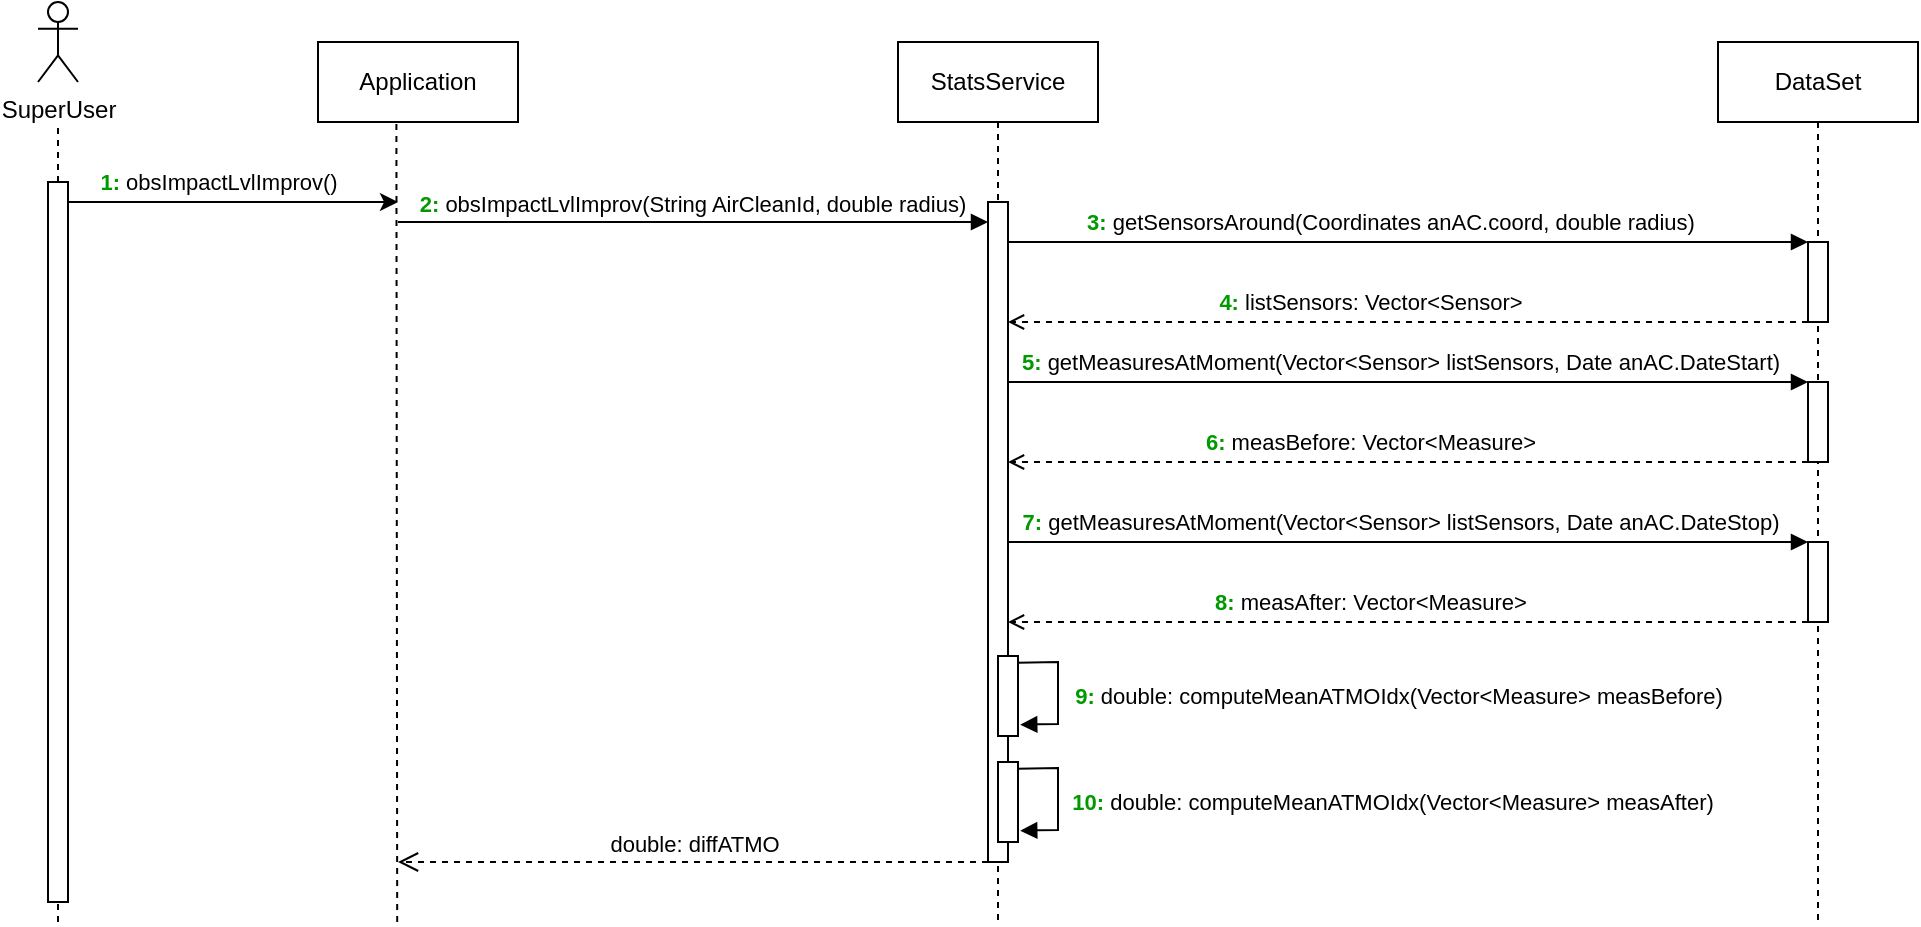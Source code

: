 <mxfile version="21.2.9" type="github">
  <diagram name="Page-1" id="I7RDIdogmaN5I8TK1vOo">
    <mxGraphModel dx="502" dy="763" grid="1" gridSize="10" guides="1" tooltips="1" connect="1" arrows="1" fold="1" page="1" pageScale="1" pageWidth="1169" pageHeight="827" math="0" shadow="0">
      <root>
        <mxCell id="0" />
        <mxCell id="1" parent="0" />
        <mxCell id="bnaxQuVBlEbO6aS_ppuL-73" value="StatsService" style="shape=umlLifeline;perimeter=lifelinePerimeter;whiteSpace=wrap;html=1;container=0;dropTarget=0;collapsible=0;recursiveResize=0;outlineConnect=0;portConstraint=eastwest;newEdgeStyle={&quot;edgeStyle&quot;:&quot;elbowEdgeStyle&quot;,&quot;elbow&quot;:&quot;vertical&quot;,&quot;curved&quot;:0,&quot;rounded&quot;:0};" parent="1" vertex="1">
          <mxGeometry x="510" y="40" width="100" height="440" as="geometry" />
        </mxCell>
        <mxCell id="bnaxQuVBlEbO6aS_ppuL-74" value="" style="html=1;points=[];perimeter=orthogonalPerimeter;outlineConnect=0;targetShapes=umlLifeline;portConstraint=eastwest;newEdgeStyle={&quot;edgeStyle&quot;:&quot;elbowEdgeStyle&quot;,&quot;elbow&quot;:&quot;vertical&quot;,&quot;curved&quot;:0,&quot;rounded&quot;:0};" parent="bnaxQuVBlEbO6aS_ppuL-73" vertex="1">
          <mxGeometry x="45" y="80" width="10" height="330" as="geometry" />
        </mxCell>
        <mxCell id="bnaxQuVBlEbO6aS_ppuL-75" value="&lt;font color=&quot;#009900&quot; style=&quot;border-color: var(--border-color); caret-color: rgb(0, 153, 0);&quot;&gt;&lt;b&gt;2:&lt;/b&gt;&lt;/font&gt;&lt;font style=&quot;border-color: var(--border-color);&quot; color=&quot;#99ff99&quot;&gt;&amp;nbsp;&lt;/font&gt;obsImpactLvlImprov(String AirCleanId, double radius)" style="html=1;verticalAlign=bottom;endArrow=block;edgeStyle=elbowEdgeStyle;elbow=vertical;curved=0;rounded=0;" parent="1" target="bnaxQuVBlEbO6aS_ppuL-74" edge="1">
          <mxGeometry x="-0.004" relative="1" as="geometry">
            <mxPoint x="260" y="130" as="sourcePoint" />
            <Array as="points">
              <mxPoint x="280" y="130" />
            </Array>
            <mxPoint as="offset" />
          </mxGeometry>
        </mxCell>
        <mxCell id="bnaxQuVBlEbO6aS_ppuL-76" value="double: diffATMO" style="html=1;verticalAlign=bottom;endArrow=open;dashed=1;endSize=8;edgeStyle=elbowEdgeStyle;elbow=vertical;curved=0;rounded=0;" parent="1" source="bnaxQuVBlEbO6aS_ppuL-74" edge="1">
          <mxGeometry x="-0.003" relative="1" as="geometry">
            <mxPoint x="260" y="450" as="targetPoint" />
            <Array as="points">
              <mxPoint x="500" y="450" />
              <mxPoint x="520" y="460" />
              <mxPoint x="590" y="390" />
              <mxPoint x="500" y="350" />
              <mxPoint x="540" y="330" />
              <mxPoint x="400" y="290" />
            </Array>
            <mxPoint as="offset" />
          </mxGeometry>
        </mxCell>
        <mxCell id="bnaxQuVBlEbO6aS_ppuL-77" value="DataSet" style="shape=umlLifeline;perimeter=lifelinePerimeter;whiteSpace=wrap;html=1;container=0;dropTarget=0;collapsible=0;recursiveResize=0;outlineConnect=0;portConstraint=eastwest;newEdgeStyle={&quot;edgeStyle&quot;:&quot;elbowEdgeStyle&quot;,&quot;elbow&quot;:&quot;vertical&quot;,&quot;curved&quot;:0,&quot;rounded&quot;:0};" parent="1" vertex="1">
          <mxGeometry x="920" y="40" width="100" height="440" as="geometry" />
        </mxCell>
        <mxCell id="bnaxQuVBlEbO6aS_ppuL-79" value="" style="endArrow=none;dashed=1;html=1;rounded=0;entryX=0.392;entryY=0.988;entryDx=0;entryDy=0;entryPerimeter=0;" parent="1" target="dd82vBp2u2Hz8set7wCo-5" edge="1">
          <mxGeometry width="50" height="50" relative="1" as="geometry">
            <mxPoint x="259.6" y="480" as="sourcePoint" />
            <mxPoint x="259.6" y="109" as="targetPoint" />
          </mxGeometry>
        </mxCell>
        <mxCell id="bnaxQuVBlEbO6aS_ppuL-80" value="" style="html=1;points=[];perimeter=orthogonalPerimeter;outlineConnect=0;targetShapes=umlLifeline;portConstraint=eastwest;newEdgeStyle={&quot;edgeStyle&quot;:&quot;elbowEdgeStyle&quot;,&quot;elbow&quot;:&quot;vertical&quot;,&quot;curved&quot;:0,&quot;rounded&quot;:0};" parent="1" vertex="1">
          <mxGeometry x="965" y="140" width="10" height="40" as="geometry" />
        </mxCell>
        <mxCell id="bnaxQuVBlEbO6aS_ppuL-81" value="" style="html=1;points=[];perimeter=orthogonalPerimeter;outlineConnect=0;targetShapes=umlLifeline;portConstraint=eastwest;newEdgeStyle={&quot;edgeStyle&quot;:&quot;elbowEdgeStyle&quot;,&quot;elbow&quot;:&quot;vertical&quot;,&quot;curved&quot;:0,&quot;rounded&quot;:0};" parent="1" vertex="1">
          <mxGeometry x="965" y="210" width="10" height="40" as="geometry" />
        </mxCell>
        <mxCell id="bnaxQuVBlEbO6aS_ppuL-82" value="" style="endArrow=block;html=1;rounded=0;endFill=1;" parent="1" target="bnaxQuVBlEbO6aS_ppuL-80" edge="1">
          <mxGeometry width="50" height="50" relative="1" as="geometry">
            <mxPoint x="565" y="140" as="sourcePoint" />
            <mxPoint x="805" y="150" as="targetPoint" />
            <Array as="points">
              <mxPoint x="845" y="140" />
            </Array>
          </mxGeometry>
        </mxCell>
        <mxCell id="bnaxQuVBlEbO6aS_ppuL-83" value="&lt;font style=&quot;border-color: var(--border-color);&quot; color=&quot;#009900&quot;&gt;&lt;b style=&quot;border-color: var(--border-color);&quot;&gt;3:&lt;/b&gt;&lt;/font&gt;&lt;font style=&quot;border-color: var(--border-color);&quot; color=&quot;#99ff99&quot;&gt;&amp;nbsp;&lt;/font&gt;getSensorsAround(Coordinates anAC.coord, double radius)" style="edgeLabel;html=1;align=center;verticalAlign=middle;resizable=0;points=[];" parent="bnaxQuVBlEbO6aS_ppuL-82" vertex="1" connectable="0">
          <mxGeometry x="-0.412" y="2" relative="1" as="geometry">
            <mxPoint x="73" y="-8" as="offset" />
          </mxGeometry>
        </mxCell>
        <mxCell id="bnaxQuVBlEbO6aS_ppuL-84" value="" style="endArrow=open;html=1;rounded=0;endFill=0;dashed=1;" parent="1" source="bnaxQuVBlEbO6aS_ppuL-80" edge="1">
          <mxGeometry width="50" height="50" relative="1" as="geometry">
            <mxPoint x="665" y="225" as="sourcePoint" />
            <mxPoint x="565" y="180" as="targetPoint" />
            <Array as="points">
              <mxPoint x="725" y="180" />
            </Array>
          </mxGeometry>
        </mxCell>
        <mxCell id="bnaxQuVBlEbO6aS_ppuL-85" value="&lt;font style=&quot;border-color: var(--border-color);&quot; color=&quot;#009900&quot;&gt;&lt;b style=&quot;border-color: var(--border-color);&quot;&gt;4:&lt;/b&gt;&lt;/font&gt;&lt;font style=&quot;border-color: var(--border-color);&quot; color=&quot;#99ff99&quot;&gt;&amp;nbsp;&lt;/font&gt;listSensors: Vector&amp;lt;Sensor&amp;gt;" style="edgeLabel;html=1;align=center;verticalAlign=middle;resizable=0;points=[];" parent="bnaxQuVBlEbO6aS_ppuL-84" vertex="1" connectable="0">
          <mxGeometry x="0.279" y="1" relative="1" as="geometry">
            <mxPoint x="37" y="-11" as="offset" />
          </mxGeometry>
        </mxCell>
        <mxCell id="bnaxQuVBlEbO6aS_ppuL-86" value="" style="endArrow=block;html=1;rounded=0;endFill=1;" parent="1" target="bnaxQuVBlEbO6aS_ppuL-81" edge="1">
          <mxGeometry width="50" height="50" relative="1" as="geometry">
            <mxPoint x="565" y="210" as="sourcePoint" />
            <mxPoint x="870" y="210.0" as="targetPoint" />
            <Array as="points">
              <mxPoint x="820" y="210" />
            </Array>
          </mxGeometry>
        </mxCell>
        <mxCell id="bnaxQuVBlEbO6aS_ppuL-87" value="&lt;font style=&quot;border-color: var(--border-color);&quot; color=&quot;#009900&quot;&gt;&lt;b style=&quot;border-color: var(--border-color);&quot;&gt;5:&lt;/b&gt;&lt;/font&gt;&lt;font style=&quot;border-color: var(--border-color);&quot; color=&quot;#99ff99&quot;&gt;&amp;nbsp;&lt;/font&gt;getMeasuresAtMoment(Vector&amp;lt;Sensor&amp;gt; listSensors, Date anAC.DateStart)" style="edgeLabel;html=1;align=center;verticalAlign=middle;resizable=0;points=[];" parent="bnaxQuVBlEbO6aS_ppuL-86" vertex="1" connectable="0">
          <mxGeometry x="-0.412" y="2" relative="1" as="geometry">
            <mxPoint x="78" y="-8" as="offset" />
          </mxGeometry>
        </mxCell>
        <mxCell id="bnaxQuVBlEbO6aS_ppuL-88" value="" style="endArrow=open;html=1;rounded=0;endFill=0;dashed=1;" parent="1" source="bnaxQuVBlEbO6aS_ppuL-81" edge="1">
          <mxGeometry width="50" height="50" relative="1" as="geometry">
            <mxPoint x="870" y="250" as="sourcePoint" />
            <mxPoint x="565" y="250" as="targetPoint" />
            <Array as="points">
              <mxPoint x="725" y="250" />
            </Array>
          </mxGeometry>
        </mxCell>
        <mxCell id="bnaxQuVBlEbO6aS_ppuL-89" value="&lt;font style=&quot;border-color: var(--border-color);&quot; color=&quot;#009900&quot;&gt;&lt;b style=&quot;border-color: var(--border-color);&quot;&gt;6:&lt;/b&gt;&lt;/font&gt;&lt;font style=&quot;border-color: var(--border-color);&quot; color=&quot;#99ff99&quot;&gt;&amp;nbsp;&lt;/font&gt;measBefore: Vector&amp;lt;Measure&amp;gt;" style="edgeLabel;html=1;align=center;verticalAlign=middle;resizable=0;points=[];" parent="bnaxQuVBlEbO6aS_ppuL-88" vertex="1" connectable="0">
          <mxGeometry x="0.279" y="1" relative="1" as="geometry">
            <mxPoint x="37" y="-11" as="offset" />
          </mxGeometry>
        </mxCell>
        <mxCell id="bnaxQuVBlEbO6aS_ppuL-90" value="" style="rounded=0;whiteSpace=wrap;html=1;" parent="1" vertex="1">
          <mxGeometry x="560" y="347" width="10" height="40" as="geometry" />
        </mxCell>
        <mxCell id="bnaxQuVBlEbO6aS_ppuL-91" value="" style="endArrow=block;html=1;rounded=0;exitX=0.967;exitY=0.083;exitDx=0;exitDy=0;entryX=1.111;entryY=0.858;entryDx=0;entryDy=0;entryPerimeter=0;exitPerimeter=0;endFill=1;" parent="1" source="bnaxQuVBlEbO6aS_ppuL-90" target="bnaxQuVBlEbO6aS_ppuL-90" edge="1">
          <mxGeometry width="50" height="50" relative="1" as="geometry">
            <mxPoint x="610" y="361" as="sourcePoint" />
            <mxPoint x="620" y="391" as="targetPoint" />
            <Array as="points">
              <mxPoint x="590" y="350" />
              <mxPoint x="590" y="381" />
            </Array>
          </mxGeometry>
        </mxCell>
        <mxCell id="bnaxQuVBlEbO6aS_ppuL-92" value="&lt;font style=&quot;border-color: var(--border-color);&quot; color=&quot;#009900&quot;&gt;&lt;b style=&quot;border-color: var(--border-color);&quot;&gt;9:&lt;/b&gt;&lt;/font&gt;&lt;font style=&quot;border-color: var(--border-color);&quot; color=&quot;#99ff99&quot;&gt;&amp;nbsp;&lt;/font&gt;double: computeMeanATMOIdx(Vector&amp;lt;Measure&amp;gt; measBefore)" style="edgeLabel;html=1;align=center;verticalAlign=middle;resizable=0;points=[];" parent="bnaxQuVBlEbO6aS_ppuL-91" vertex="1" connectable="0">
          <mxGeometry x="0.018" y="2" relative="1" as="geometry">
            <mxPoint x="168" y="2" as="offset" />
          </mxGeometry>
        </mxCell>
        <mxCell id="bnaxQuVBlEbO6aS_ppuL-93" value="" style="html=1;points=[];perimeter=orthogonalPerimeter;outlineConnect=0;targetShapes=umlLifeline;portConstraint=eastwest;newEdgeStyle={&quot;edgeStyle&quot;:&quot;elbowEdgeStyle&quot;,&quot;elbow&quot;:&quot;vertical&quot;,&quot;curved&quot;:0,&quot;rounded&quot;:0};" parent="1" vertex="1">
          <mxGeometry x="965" y="290" width="10" height="40" as="geometry" />
        </mxCell>
        <mxCell id="bnaxQuVBlEbO6aS_ppuL-94" value="" style="endArrow=block;html=1;rounded=0;endFill=1;" parent="1" target="bnaxQuVBlEbO6aS_ppuL-93" edge="1">
          <mxGeometry width="50" height="50" relative="1" as="geometry">
            <mxPoint x="565" y="290" as="sourcePoint" />
            <mxPoint x="870" y="290.0" as="targetPoint" />
            <Array as="points">
              <mxPoint x="820" y="290" />
            </Array>
          </mxGeometry>
        </mxCell>
        <mxCell id="bnaxQuVBlEbO6aS_ppuL-95" value="&lt;font style=&quot;border-color: var(--border-color);&quot; color=&quot;#009900&quot;&gt;&lt;b style=&quot;border-color: var(--border-color);&quot;&gt;7:&lt;/b&gt;&lt;/font&gt;&lt;font style=&quot;border-color: var(--border-color);&quot; color=&quot;#99ff99&quot;&gt;&amp;nbsp;&lt;/font&gt;getMeasuresAtMoment(Vector&amp;lt;Sensor&amp;gt; listSensors, Date anAC.DateStop)" style="edgeLabel;html=1;align=center;verticalAlign=middle;resizable=0;points=[];" parent="bnaxQuVBlEbO6aS_ppuL-94" vertex="1" connectable="0">
          <mxGeometry x="-0.412" y="2" relative="1" as="geometry">
            <mxPoint x="78" y="-8" as="offset" />
          </mxGeometry>
        </mxCell>
        <mxCell id="bnaxQuVBlEbO6aS_ppuL-96" value="" style="endArrow=open;html=1;rounded=0;endFill=0;dashed=1;" parent="1" source="bnaxQuVBlEbO6aS_ppuL-93" edge="1">
          <mxGeometry width="50" height="50" relative="1" as="geometry">
            <mxPoint x="870" y="330" as="sourcePoint" />
            <mxPoint x="565" y="330" as="targetPoint" />
            <Array as="points">
              <mxPoint x="725" y="330" />
            </Array>
          </mxGeometry>
        </mxCell>
        <mxCell id="bnaxQuVBlEbO6aS_ppuL-97" value="&lt;font style=&quot;border-color: var(--border-color);&quot; color=&quot;#009900&quot;&gt;&lt;b style=&quot;border-color: var(--border-color);&quot;&gt;8:&lt;/b&gt;&lt;/font&gt;&lt;font style=&quot;border-color: var(--border-color);&quot; color=&quot;#99ff99&quot;&gt;&amp;nbsp;&lt;/font&gt;measAfter: Vector&amp;lt;Measure&amp;gt;" style="edgeLabel;html=1;align=center;verticalAlign=middle;resizable=0;points=[];" parent="bnaxQuVBlEbO6aS_ppuL-96" vertex="1" connectable="0">
          <mxGeometry x="0.279" y="1" relative="1" as="geometry">
            <mxPoint x="37" y="-11" as="offset" />
          </mxGeometry>
        </mxCell>
        <mxCell id="bnaxQuVBlEbO6aS_ppuL-98" value="" style="rounded=0;whiteSpace=wrap;html=1;" parent="1" vertex="1">
          <mxGeometry x="560" y="400" width="10" height="40" as="geometry" />
        </mxCell>
        <mxCell id="bnaxQuVBlEbO6aS_ppuL-99" value="" style="endArrow=block;html=1;rounded=0;exitX=0.967;exitY=0.083;exitDx=0;exitDy=0;entryX=1.111;entryY=0.858;entryDx=0;entryDy=0;entryPerimeter=0;exitPerimeter=0;endFill=1;" parent="1" source="bnaxQuVBlEbO6aS_ppuL-98" target="bnaxQuVBlEbO6aS_ppuL-98" edge="1">
          <mxGeometry width="50" height="50" relative="1" as="geometry">
            <mxPoint x="610" y="414" as="sourcePoint" />
            <mxPoint x="620" y="444" as="targetPoint" />
            <Array as="points">
              <mxPoint x="590" y="403" />
              <mxPoint x="590" y="434" />
            </Array>
          </mxGeometry>
        </mxCell>
        <mxCell id="bnaxQuVBlEbO6aS_ppuL-100" value="&lt;font style=&quot;border-color: var(--border-color);&quot; color=&quot;#009900&quot;&gt;&lt;b style=&quot;border-color: var(--border-color);&quot;&gt;10:&lt;/b&gt;&lt;/font&gt;&lt;font style=&quot;border-color: var(--border-color);&quot; color=&quot;#99ff99&quot;&gt;&amp;nbsp;&lt;/font&gt;double: computeMeanATMOIdx(Vector&amp;lt;Measure&amp;gt; measAfter)" style="edgeLabel;html=1;align=center;verticalAlign=middle;resizable=0;points=[];" parent="bnaxQuVBlEbO6aS_ppuL-99" vertex="1" connectable="0">
          <mxGeometry x="0.018" y="2" relative="1" as="geometry">
            <mxPoint x="165" y="2" as="offset" />
          </mxGeometry>
        </mxCell>
        <mxCell id="dd82vBp2u2Hz8set7wCo-1" value="SuperUser" style="shape=umlActor;verticalLabelPosition=bottom;verticalAlign=top;html=1;outlineConnect=0;" parent="1" vertex="1">
          <mxGeometry x="80" y="20" width="20" height="40" as="geometry" />
        </mxCell>
        <mxCell id="dd82vBp2u2Hz8set7wCo-2" value="" style="endArrow=none;dashed=1;html=1;rounded=0;" parent="1" source="dd82vBp2u2Hz8set7wCo-4" edge="1">
          <mxGeometry width="50" height="50" relative="1" as="geometry">
            <mxPoint x="90" y="370" as="sourcePoint" />
            <mxPoint x="90" y="80" as="targetPoint" />
          </mxGeometry>
        </mxCell>
        <mxCell id="dd82vBp2u2Hz8set7wCo-3" value="" style="endArrow=none;dashed=1;html=1;rounded=0;" parent="1" target="dd82vBp2u2Hz8set7wCo-4" edge="1">
          <mxGeometry width="50" height="50" relative="1" as="geometry">
            <mxPoint x="90" y="480" as="sourcePoint" />
            <mxPoint x="89.6" y="117" as="targetPoint" />
          </mxGeometry>
        </mxCell>
        <mxCell id="dd82vBp2u2Hz8set7wCo-4" value="" style="rounded=0;whiteSpace=wrap;html=1;" parent="1" vertex="1">
          <mxGeometry x="85" y="110" width="10" height="360" as="geometry" />
        </mxCell>
        <mxCell id="dd82vBp2u2Hz8set7wCo-5" value="Application" style="rounded=0;whiteSpace=wrap;html=1;" parent="1" vertex="1">
          <mxGeometry x="220" y="40" width="100" height="40" as="geometry" />
        </mxCell>
        <mxCell id="dd82vBp2u2Hz8set7wCo-7" value="" style="endArrow=classic;html=1;rounded=0;" parent="1" edge="1">
          <mxGeometry width="50" height="50" relative="1" as="geometry">
            <mxPoint x="95" y="120" as="sourcePoint" />
            <mxPoint x="260" y="120" as="targetPoint" />
          </mxGeometry>
        </mxCell>
        <mxCell id="dd82vBp2u2Hz8set7wCo-9" value="&lt;b style=&quot;border-color: var(--border-color); caret-color: rgb(0, 153, 0); color: rgb(0, 153, 0);&quot;&gt;1:&amp;nbsp;&lt;/b&gt;obsImpactLvlImprov()" style="edgeLabel;html=1;align=center;verticalAlign=middle;resizable=0;points=[];" parent="dd82vBp2u2Hz8set7wCo-7" vertex="1" connectable="0">
          <mxGeometry x="-0.151" y="2" relative="1" as="geometry">
            <mxPoint x="5" y="-8" as="offset" />
          </mxGeometry>
        </mxCell>
      </root>
    </mxGraphModel>
  </diagram>
</mxfile>
